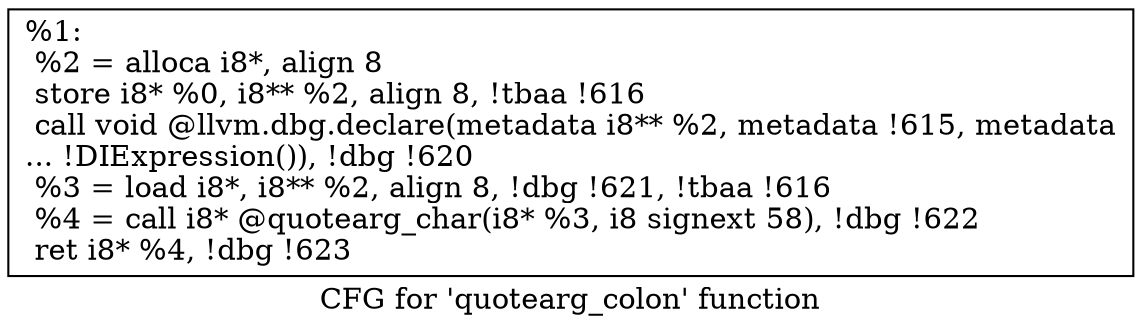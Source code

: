 digraph "CFG for 'quotearg_colon' function" {
	label="CFG for 'quotearg_colon' function";

	Node0x14b5400 [shape=record,label="{%1:\l  %2 = alloca i8*, align 8\l  store i8* %0, i8** %2, align 8, !tbaa !616\l  call void @llvm.dbg.declare(metadata i8** %2, metadata !615, metadata\l... !DIExpression()), !dbg !620\l  %3 = load i8*, i8** %2, align 8, !dbg !621, !tbaa !616\l  %4 = call i8* @quotearg_char(i8* %3, i8 signext 58), !dbg !622\l  ret i8* %4, !dbg !623\l}"];
}
